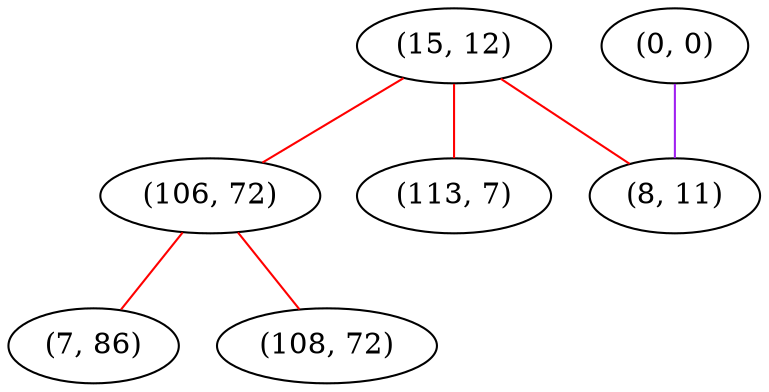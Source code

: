 graph "" {
"(15, 12)";
"(106, 72)";
"(0, 0)";
"(113, 7)";
"(8, 11)";
"(7, 86)";
"(108, 72)";
"(15, 12)" -- "(106, 72)"  [color=red, key=0, weight=1];
"(15, 12)" -- "(8, 11)"  [color=red, key=0, weight=1];
"(15, 12)" -- "(113, 7)"  [color=red, key=0, weight=1];
"(106, 72)" -- "(7, 86)"  [color=red, key=0, weight=1];
"(106, 72)" -- "(108, 72)"  [color=red, key=0, weight=1];
"(0, 0)" -- "(8, 11)"  [color=purple, key=0, weight=4];
}
